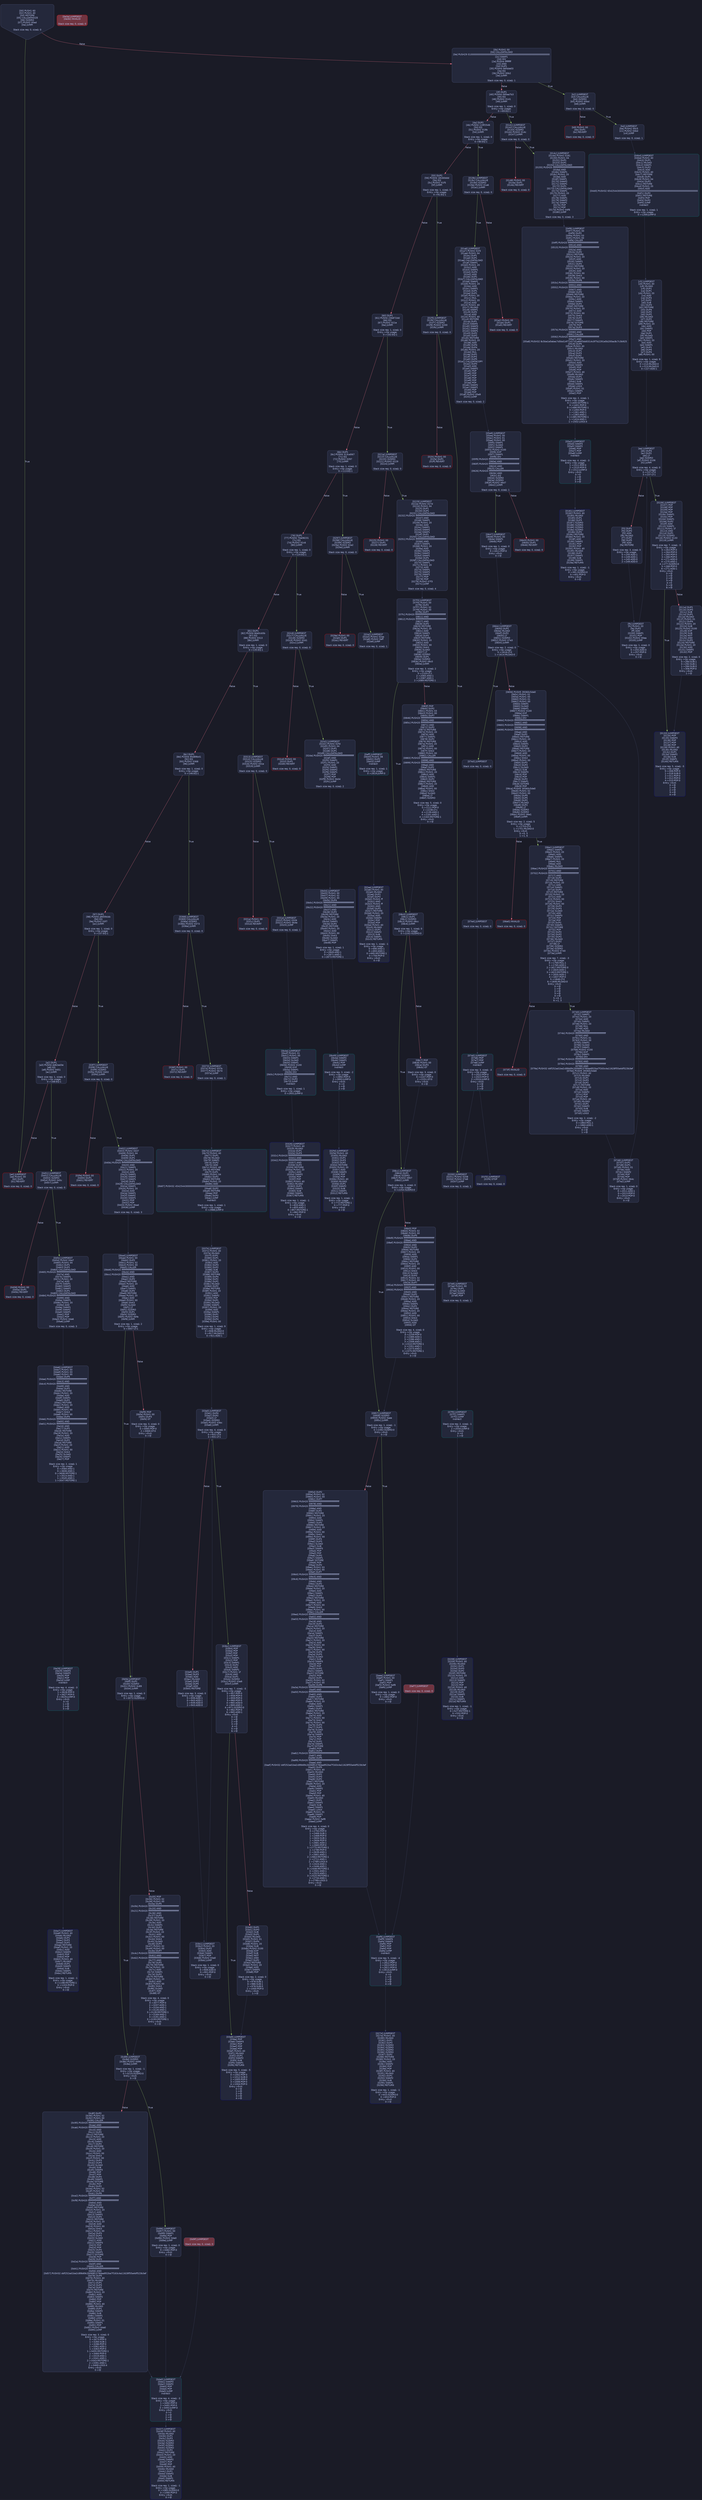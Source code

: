 digraph G {
    node [shape=box, style="filled, rounded", color="#565f89", fontcolor="#c0caf5", fontname="Helvetica", fillcolor="#24283b"];
    edge [color="#414868", fontcolor="#c0caf5", fontname="Helvetica"];
    bgcolor="#1a1b26";
    0 [ label = "[00] PUSH1 60
[02] PUSH1 40
[04] MSTORE
[05] CALLDATASIZE
[06] ISZERO
[07] PUSH2 00ad
[0a] JUMPI

Stack size req: 0, sizeΔ: 0
" shape = invhouse]
    1 [ label = "[0b] PUSH1 00
[0d] CALLDATALOAD
[0e] PUSH29 0100000000000000000000000000000000000000000000000000000000
[2c] SWAP1
[2d] DIV
[2e] PUSH4 ffffffff
[33] AND
[34] DUP1
[35] PUSH4 06fdde03
[3a] EQ
[3b] PUSH2 00b2
[3e] JUMPI

Stack size req: 0, sizeΔ: 1
"]
    2 [ label = "[3f] DUP1
[40] PUSH4 095ea7b3
[45] EQ
[46] PUSH2 0141
[49] JUMPI

Stack size req: 1, sizeΔ: 0
Entry->Op usage:
	0->69:EQ:1
"]
    3 [ label = "[4a] DUP1
[4b] PUSH4 119f2546
[50] EQ
[51] PUSH2 019b
[54] JUMPI

Stack size req: 1, sizeΔ: 0
Entry->Op usage:
	0->80:EQ:1
"]
    4 [ label = "[55] DUP1
[56] PUSH4 18160ddd
[5b] EQ
[5c] PUSH2 01f5
[5f] JUMPI

Stack size req: 1, sizeΔ: 0
Entry->Op usage:
	0->91:EQ:1
"]
    5 [ label = "[60] DUP1
[61] PUSH4 23b872dd
[66] EQ
[67] PUSH2 021e
[6a] JUMPI

Stack size req: 1, sizeΔ: 0
Entry->Op usage:
	0->102:EQ:1
"]
    6 [ label = "[6b] DUP1
[6c] PUSH4 313ce567
[71] EQ
[72] PUSH2 0297
[75] JUMPI

Stack size req: 1, sizeΔ: 0
Entry->Op usage:
	0->113:EQ:1
"]
    7 [ label = "[76] DUP1
[77] PUSH4 70a08231
[7c] EQ
[7d] PUSH2 02c6
[80] JUMPI

Stack size req: 1, sizeΔ: 0
Entry->Op usage:
	0->124:EQ:1
"]
    8 [ label = "[81] DUP1
[82] PUSH4 8da5cb5b
[87] EQ
[88] PUSH2 0313
[8b] JUMPI

Stack size req: 1, sizeΔ: 0
Entry->Op usage:
	0->135:EQ:1
"]
    9 [ label = "[8c] DUP1
[8d] PUSH4 95d89b41
[92] EQ
[93] PUSH2 0368
[96] JUMPI

Stack size req: 1, sizeΔ: 0
Entry->Op usage:
	0->146:EQ:1
"]
    10 [ label = "[97] DUP1
[98] PUSH4 a9059cbb
[9d] EQ
[9e] PUSH2 03f7
[a1] JUMPI

Stack size req: 1, sizeΔ: 0
Entry->Op usage:
	0->157:EQ:1
"]
    11 [ label = "[a2] DUP1
[a3] PUSH4 dd62ed3e
[a8] EQ
[a9] PUSH2 0451
[ac] JUMPI

Stack size req: 1, sizeΔ: 0
Entry->Op usage:
	0->168:EQ:1
"]
    12 [ label = "[ad] JUMPDEST
[ae] PUSH1 00
[b0] DUP1
[b1] REVERT

Stack size req: 0, sizeΔ: 0
" color = "red"]
    13 [ label = "[b2] JUMPDEST
[b3] CALLVALUE
[b4] ISZERO
[b5] PUSH2 00bd
[b8] JUMPI

Stack size req: 0, sizeΔ: 0
"]
    14 [ label = "[b9] PUSH1 00
[bb] DUP1
[bc] REVERT

Stack size req: 0, sizeΔ: 0
" color = "red"]
    15 [ label = "[bd] JUMPDEST
[be] PUSH2 00c5
[c1] PUSH2 04bd
[c4] JUMP

Stack size req: 0, sizeΔ: 1
"]
    16 [ label = "[c5] JUMPDEST
[c6] PUSH1 40
[c8] MLOAD
[c9] DUP1
[ca] DUP1
[cb] PUSH1 20
[cd] ADD
[ce] DUP3
[cf] DUP2
[d0] SUB
[d1] DUP3
[d2] MSTORE
[d3] DUP4
[d4] DUP2
[d5] DUP2
[d6] MLOAD
[d7] DUP2
[d8] MSTORE
[d9] PUSH1 20
[db] ADD
[dc] SWAP2
[dd] POP
[de] DUP1
[df] MLOAD
[e0] SWAP1
[e1] PUSH1 20
[e3] ADD
[e4] SWAP1
[e5] DUP1
[e6] DUP4
[e7] DUP4
[e8] PUSH1 00

Stack size req: 1, sizeΔ: 9
Entry->Op usage:
	0->214:MLOAD:0
	0->223:MLOAD:0
	0->227:ADD:1
"]
    17 [ label = "[ea] JUMPDEST
[eb] DUP4
[ec] DUP2
[ed] LT
[ee] ISZERO
[ef] PUSH2 0106
[f2] JUMPI

Stack size req: 4, sizeΔ: 0
Entry->Op usage:
	0->237:LT:0
	3->237:LT:1
"]
    18 [ label = "[f3] DUP1
[f4] DUP3
[f5] ADD
[f6] MLOAD
[f7] DUP2
[f8] DUP5
[f9] ADD
[fa] MSTORE

Stack size req: 3, sizeΔ: 0
Entry->Op usage:
	0->245:ADD:1
	0->249:ADD:1
	1->245:ADD:0
	2->249:ADD:0
"]
    19 [ label = "[fb] JUMPDEST
[fc] PUSH1 20
[fe] DUP2
[ff] ADD
[0100] SWAP1
[0101] POP
[0102] PUSH2 00ea
[0105] JUMP

Stack size req: 1, sizeΔ: 0
Entry->Op usage:
	0->255:ADD:0
	0->257:POP:0
Entry->Exit:
	0->😵
"]
    20 [ label = "[0106] JUMPDEST
[0107] POP
[0108] POP
[0109] POP
[010a] POP
[010b] SWAP1
[010c] POP
[010d] SWAP1
[010e] DUP2
[010f] ADD
[0110] SWAP1
[0111] PUSH1 1f
[0113] AND
[0114] DUP1
[0115] ISZERO
[0116] PUSH2 0133
[0119] JUMPI

Stack size req: 7, sizeΔ: -5
Entry->Op usage:
	0->263:POP:0
	1->264:POP:0
	2->265:POP:0
	3->266:POP:0
	4->271:ADD:0
	4->275:AND:1
	4->277:ISZERO:0
	5->268:POP:0
	6->271:ADD:1
Entry->Exit:
	0->😵
	1->😵
	2->😵
	3->😵
	4->0
	5->😵
	6->😵
"]
    21 [ label = "[011a] DUP1
[011b] DUP3
[011c] SUB
[011d] DUP1
[011e] MLOAD
[011f] PUSH1 01
[0121] DUP4
[0122] PUSH1 20
[0124] SUB
[0125] PUSH2 0100
[0128] EXP
[0129] SUB
[012a] NOT
[012b] AND
[012c] DUP2
[012d] MSTORE
[012e] PUSH1 20
[0130] ADD
[0131] SWAP2
[0132] POP

Stack size req: 2, sizeΔ: 0
Entry->Op usage:
	0->284:SUB:1
	0->292:SUB:1
	1->284:SUB:0
	1->306:POP:0
Entry->Exit:
	1->😵
"]
    22 [ label = "[0133] JUMPDEST
[0134] POP
[0135] SWAP3
[0136] POP
[0137] POP
[0138] POP
[0139] PUSH1 40
[013b] MLOAD
[013c] DUP1
[013d] SWAP2
[013e] SUB
[013f] SWAP1
[0140] RETURN

Stack size req: 5, sizeΔ: -5
Entry->Op usage:
	0->308:POP:0
	1->318:SUB:0
	2->311:POP:0
	3->312:POP:0
	4->310:POP:0
Entry->Exit:
	0->😵
	1->😵
	2->😵
	3->😵
	4->😵
" color = "darkblue"]
    23 [ label = "[0141] JUMPDEST
[0142] CALLVALUE
[0143] ISZERO
[0144] PUSH2 014c
[0147] JUMPI

Stack size req: 0, sizeΔ: 0
"]
    24 [ label = "[0148] PUSH1 00
[014a] DUP1
[014b] REVERT

Stack size req: 0, sizeΔ: 0
" color = "red"]
    25 [ label = "[014c] JUMPDEST
[014d] PUSH2 0181
[0150] PUSH1 04
[0152] DUP1
[0153] DUP1
[0154] CALLDATALOAD
[0155] PUSH20 ffffffffffffffffffffffffffffffffffffffff
[016a] AND
[016b] SWAP1
[016c] PUSH1 20
[016e] ADD
[016f] SWAP1
[0170] SWAP2
[0171] SWAP1
[0172] DUP1
[0173] CALLDATALOAD
[0174] SWAP1
[0175] PUSH1 20
[0177] ADD
[0178] SWAP1
[0179] SWAP2
[017a] SWAP1
[017b] POP
[017c] POP
[017d] PUSH2 04f6
[0180] JUMP

Stack size req: 0, sizeΔ: 3
"]
    26 [ label = "[0181] JUMPDEST
[0182] PUSH1 40
[0184] MLOAD
[0185] DUP1
[0186] DUP3
[0187] ISZERO
[0188] ISZERO
[0189] ISZERO
[018a] ISZERO
[018b] DUP2
[018c] MSTORE
[018d] PUSH1 20
[018f] ADD
[0190] SWAP2
[0191] POP
[0192] POP
[0193] PUSH1 40
[0195] MLOAD
[0196] DUP1
[0197] SWAP2
[0198] SUB
[0199] SWAP1
[019a] RETURN

Stack size req: 1, sizeΔ: -1
Entry->Op usage:
	0->391:ISZERO:0
	0->401:POP:0
Entry->Exit:
	0->😵
" color = "darkblue"]
    27 [ label = "[019b] JUMPDEST
[019c] CALLVALUE
[019d] ISZERO
[019e] PUSH2 01a6
[01a1] JUMPI

Stack size req: 0, sizeΔ: 0
"]
    28 [ label = "[01a2] PUSH1 00
[01a4] DUP1
[01a5] REVERT

Stack size req: 0, sizeΔ: 0
" color = "red"]
    29 [ label = "[01a6] JUMPDEST
[01a7] PUSH2 01f3
[01aa] PUSH1 04
[01ac] DUP1
[01ad] DUP1
[01ae] CALLDATALOAD
[01af] SWAP1
[01b0] PUSH1 20
[01b2] ADD
[01b3] SWAP1
[01b4] DUP3
[01b5] ADD
[01b6] DUP1
[01b7] CALLDATALOAD
[01b8] SWAP1
[01b9] PUSH1 20
[01bb] ADD
[01bc] SWAP1
[01bd] DUP1
[01be] DUP1
[01bf] PUSH1 20
[01c1] MUL
[01c2] PUSH1 20
[01c4] ADD
[01c5] PUSH1 40
[01c7] MLOAD
[01c8] SWAP1
[01c9] DUP2
[01ca] ADD
[01cb] PUSH1 40
[01cd] MSTORE
[01ce] DUP1
[01cf] SWAP4
[01d0] SWAP3
[01d1] SWAP2
[01d2] SWAP1
[01d3] DUP2
[01d4] DUP2
[01d5] MSTORE
[01d6] PUSH1 20
[01d8] ADD
[01d9] DUP4
[01da] DUP4
[01db] PUSH1 20
[01dd] MUL
[01de] DUP1
[01df] DUP3
[01e0] DUP5
[01e1] CALLDATACOPY
[01e2] DUP3
[01e3] ADD
[01e4] SWAP2
[01e5] POP
[01e6] POP
[01e7] POP
[01e8] POP
[01e9] POP
[01ea] POP
[01eb] SWAP2
[01ec] SWAP1
[01ed] POP
[01ee] POP
[01ef] PUSH2 05e9
[01f2] JUMP

Stack size req: 0, sizeΔ: 2
"]
    30 [ label = "[01f3] JUMPDEST
[01f4] STOP

Stack size req: 0, sizeΔ: 0
" color = "darkblue"]
    31 [ label = "[01f5] JUMPDEST
[01f6] CALLVALUE
[01f7] ISZERO
[01f8] PUSH2 0200
[01fb] JUMPI

Stack size req: 0, sizeΔ: 0
"]
    32 [ label = "[01fc] PUSH1 00
[01fe] DUP1
[01ff] REVERT

Stack size req: 0, sizeΔ: 0
" color = "red"]
    33 [ label = "[0200] JUMPDEST
[0201] PUSH2 0208
[0204] PUSH2 07e9
[0207] JUMP

Stack size req: 0, sizeΔ: 1
"]
    34 [ label = "[0208] JUMPDEST
[0209] PUSH1 40
[020b] MLOAD
[020c] DUP1
[020d] DUP3
[020e] DUP2
[020f] MSTORE
[0210] PUSH1 20
[0212] ADD
[0213] SWAP2
[0214] POP
[0215] POP
[0216] PUSH1 40
[0218] MLOAD
[0219] DUP1
[021a] SWAP2
[021b] SUB
[021c] SWAP1
[021d] RETURN

Stack size req: 1, sizeΔ: -1
Entry->Op usage:
	0->527:MSTORE:1
	0->532:POP:0
Entry->Exit:
	0->😵
" color = "darkblue"]
    35 [ label = "[021e] JUMPDEST
[021f] CALLVALUE
[0220] ISZERO
[0221] PUSH2 0229
[0224] JUMPI

Stack size req: 0, sizeΔ: 0
"]
    36 [ label = "[0225] PUSH1 00
[0227] DUP1
[0228] REVERT

Stack size req: 0, sizeΔ: 0
" color = "red"]
    37 [ label = "[0229] JUMPDEST
[022a] PUSH2 027d
[022d] PUSH1 04
[022f] DUP1
[0230] DUP1
[0231] CALLDATALOAD
[0232] PUSH20 ffffffffffffffffffffffffffffffffffffffff
[0247] AND
[0248] SWAP1
[0249] PUSH1 20
[024b] ADD
[024c] SWAP1
[024d] SWAP2
[024e] SWAP1
[024f] DUP1
[0250] CALLDATALOAD
[0251] PUSH20 ffffffffffffffffffffffffffffffffffffffff
[0266] AND
[0267] SWAP1
[0268] PUSH1 20
[026a] ADD
[026b] SWAP1
[026c] SWAP2
[026d] SWAP1
[026e] DUP1
[026f] CALLDATALOAD
[0270] SWAP1
[0271] PUSH1 20
[0273] ADD
[0274] SWAP1
[0275] SWAP2
[0276] SWAP1
[0277] POP
[0278] POP
[0279] PUSH2 07f3
[027c] JUMP

Stack size req: 0, sizeΔ: 4
"]
    38 [ label = "[027d] JUMPDEST
[027e] PUSH1 40
[0280] MLOAD
[0281] DUP1
[0282] DUP3
[0283] ISZERO
[0284] ISZERO
[0285] ISZERO
[0286] ISZERO
[0287] DUP2
[0288] MSTORE
[0289] PUSH1 20
[028b] ADD
[028c] SWAP2
[028d] POP
[028e] POP
[028f] PUSH1 40
[0291] MLOAD
[0292] DUP1
[0293] SWAP2
[0294] SUB
[0295] SWAP1
[0296] RETURN

Stack size req: 1, sizeΔ: -1
Entry->Op usage:
	0->643:ISZERO:0
	0->653:POP:0
Entry->Exit:
	0->😵
" color = "darkblue"]
    39 [ label = "[0297] JUMPDEST
[0298] CALLVALUE
[0299] ISZERO
[029a] PUSH2 02a2
[029d] JUMPI

Stack size req: 0, sizeΔ: 0
"]
    40 [ label = "[029e] PUSH1 00
[02a0] DUP1
[02a1] REVERT

Stack size req: 0, sizeΔ: 0
" color = "red"]
    41 [ label = "[02a2] JUMPDEST
[02a3] PUSH2 02aa
[02a6] PUSH2 0aff
[02a9] JUMP

Stack size req: 0, sizeΔ: 1
"]
    42 [ label = "[02aa] JUMPDEST
[02ab] PUSH1 40
[02ad] MLOAD
[02ae] DUP1
[02af] DUP3
[02b0] PUSH1 ff
[02b2] AND
[02b3] PUSH1 ff
[02b5] AND
[02b6] DUP2
[02b7] MSTORE
[02b8] PUSH1 20
[02ba] ADD
[02bb] SWAP2
[02bc] POP
[02bd] POP
[02be] PUSH1 40
[02c0] MLOAD
[02c1] DUP1
[02c2] SWAP2
[02c3] SUB
[02c4] SWAP1
[02c5] RETURN

Stack size req: 1, sizeΔ: -1
Entry->Op usage:
	0->690:AND:1
	0->693:AND:1
	0->695:MSTORE:1
	0->700:POP:0
Entry->Exit:
	0->😵
" color = "darkblue"]
    43 [ label = "[02c6] JUMPDEST
[02c7] CALLVALUE
[02c8] ISZERO
[02c9] PUSH2 02d1
[02cc] JUMPI

Stack size req: 0, sizeΔ: 0
"]
    44 [ label = "[02cd] PUSH1 00
[02cf] DUP1
[02d0] REVERT

Stack size req: 0, sizeΔ: 0
" color = "red"]
    45 [ label = "[02d1] JUMPDEST
[02d2] PUSH2 02fd
[02d5] PUSH1 04
[02d7] DUP1
[02d8] DUP1
[02d9] CALLDATALOAD
[02da] PUSH20 ffffffffffffffffffffffffffffffffffffffff
[02ef] AND
[02f0] SWAP1
[02f1] PUSH1 20
[02f3] ADD
[02f4] SWAP1
[02f5] SWAP2
[02f6] SWAP1
[02f7] POP
[02f8] POP
[02f9] PUSH2 0b04
[02fc] JUMP

Stack size req: 0, sizeΔ: 2
"]
    46 [ label = "[02fd] JUMPDEST
[02fe] PUSH1 40
[0300] MLOAD
[0301] DUP1
[0302] DUP3
[0303] DUP2
[0304] MSTORE
[0305] PUSH1 20
[0307] ADD
[0308] SWAP2
[0309] POP
[030a] POP
[030b] PUSH1 40
[030d] MLOAD
[030e] DUP1
[030f] SWAP2
[0310] SUB
[0311] SWAP1
[0312] RETURN

Stack size req: 1, sizeΔ: -1
Entry->Op usage:
	0->772:MSTORE:1
	0->777:POP:0
Entry->Exit:
	0->😵
" color = "darkblue"]
    47 [ label = "[0313] JUMPDEST
[0314] CALLVALUE
[0315] ISZERO
[0316] PUSH2 031e
[0319] JUMPI

Stack size req: 0, sizeΔ: 0
"]
    48 [ label = "[031a] PUSH1 00
[031c] DUP1
[031d] REVERT

Stack size req: 0, sizeΔ: 0
" color = "red"]
    49 [ label = "[031e] JUMPDEST
[031f] PUSH2 0326
[0322] PUSH2 0b4e
[0325] JUMP

Stack size req: 0, sizeΔ: 1
"]
    50 [ label = "[0326] JUMPDEST
[0327] PUSH1 40
[0329] MLOAD
[032a] DUP1
[032b] DUP3
[032c] PUSH20 ffffffffffffffffffffffffffffffffffffffff
[0341] AND
[0342] PUSH20 ffffffffffffffffffffffffffffffffffffffff
[0357] AND
[0358] DUP2
[0359] MSTORE
[035a] PUSH1 20
[035c] ADD
[035d] SWAP2
[035e] POP
[035f] POP
[0360] PUSH1 40
[0362] MLOAD
[0363] DUP1
[0364] SWAP2
[0365] SUB
[0366] SWAP1
[0367] RETURN

Stack size req: 1, sizeΔ: -1
Entry->Op usage:
	0->833:AND:1
	0->855:AND:1
	0->857:MSTORE:1
	0->862:POP:0
Entry->Exit:
	0->😵
" color = "darkblue"]
    51 [ label = "[0368] JUMPDEST
[0369] CALLVALUE
[036a] ISZERO
[036b] PUSH2 0373
[036e] JUMPI

Stack size req: 0, sizeΔ: 0
"]
    52 [ label = "[036f] PUSH1 00
[0371] DUP1
[0372] REVERT

Stack size req: 0, sizeΔ: 0
" color = "red"]
    53 [ label = "[0373] JUMPDEST
[0374] PUSH2 037b
[0377] PUSH2 0b74
[037a] JUMP

Stack size req: 0, sizeΔ: 1
"]
    54 [ label = "[037b] JUMPDEST
[037c] PUSH1 40
[037e] MLOAD
[037f] DUP1
[0380] DUP1
[0381] PUSH1 20
[0383] ADD
[0384] DUP3
[0385] DUP2
[0386] SUB
[0387] DUP3
[0388] MSTORE
[0389] DUP4
[038a] DUP2
[038b] DUP2
[038c] MLOAD
[038d] DUP2
[038e] MSTORE
[038f] PUSH1 20
[0391] ADD
[0392] SWAP2
[0393] POP
[0394] DUP1
[0395] MLOAD
[0396] SWAP1
[0397] PUSH1 20
[0399] ADD
[039a] SWAP1
[039b] DUP1
[039c] DUP4
[039d] DUP4
[039e] PUSH1 00

Stack size req: 1, sizeΔ: 9
Entry->Op usage:
	0->908:MLOAD:0
	0->917:MLOAD:0
	0->921:ADD:1
"]
    55 [ label = "[03a0] JUMPDEST
[03a1] DUP4
[03a2] DUP2
[03a3] LT
[03a4] ISZERO
[03a5] PUSH2 03bc
[03a8] JUMPI

Stack size req: 4, sizeΔ: 0
Entry->Op usage:
	0->931:LT:0
	3->931:LT:1
"]
    56 [ label = "[03a9] DUP1
[03aa] DUP3
[03ab] ADD
[03ac] MLOAD
[03ad] DUP2
[03ae] DUP5
[03af] ADD
[03b0] MSTORE

Stack size req: 3, sizeΔ: 0
Entry->Op usage:
	0->939:ADD:1
	0->943:ADD:1
	1->939:ADD:0
	2->943:ADD:0
"]
    57 [ label = "[03b1] JUMPDEST
[03b2] PUSH1 20
[03b4] DUP2
[03b5] ADD
[03b6] SWAP1
[03b7] POP
[03b8] PUSH2 03a0
[03bb] JUMP

Stack size req: 1, sizeΔ: 0
Entry->Op usage:
	0->949:ADD:0
	0->951:POP:0
Entry->Exit:
	0->😵
"]
    58 [ label = "[03bc] JUMPDEST
[03bd] POP
[03be] POP
[03bf] POP
[03c0] POP
[03c1] SWAP1
[03c2] POP
[03c3] SWAP1
[03c4] DUP2
[03c5] ADD
[03c6] SWAP1
[03c7] PUSH1 1f
[03c9] AND
[03ca] DUP1
[03cb] ISZERO
[03cc] PUSH2 03e9
[03cf] JUMPI

Stack size req: 7, sizeΔ: -5
Entry->Op usage:
	0->957:POP:0
	1->958:POP:0
	2->959:POP:0
	3->960:POP:0
	4->965:ADD:0
	4->969:AND:1
	4->971:ISZERO:0
	5->962:POP:0
	6->965:ADD:1
Entry->Exit:
	0->😵
	1->😵
	2->😵
	3->😵
	4->0
	5->😵
	6->😵
"]
    59 [ label = "[03d0] DUP1
[03d1] DUP3
[03d2] SUB
[03d3] DUP1
[03d4] MLOAD
[03d5] PUSH1 01
[03d7] DUP4
[03d8] PUSH1 20
[03da] SUB
[03db] PUSH2 0100
[03de] EXP
[03df] SUB
[03e0] NOT
[03e1] AND
[03e2] DUP2
[03e3] MSTORE
[03e4] PUSH1 20
[03e6] ADD
[03e7] SWAP2
[03e8] POP

Stack size req: 2, sizeΔ: 0
Entry->Op usage:
	0->978:SUB:1
	0->986:SUB:1
	1->978:SUB:0
	1->1000:POP:0
Entry->Exit:
	1->😵
"]
    60 [ label = "[03e9] JUMPDEST
[03ea] POP
[03eb] SWAP3
[03ec] POP
[03ed] POP
[03ee] POP
[03ef] PUSH1 40
[03f1] MLOAD
[03f2] DUP1
[03f3] SWAP2
[03f4] SUB
[03f5] SWAP1
[03f6] RETURN

Stack size req: 5, sizeΔ: -5
Entry->Op usage:
	0->1002:POP:0
	1->1012:SUB:0
	2->1005:POP:0
	3->1006:POP:0
	4->1004:POP:0
Entry->Exit:
	0->😵
	1->😵
	2->😵
	3->😵
	4->😵
" color = "darkblue"]
    61 [ label = "[03f7] JUMPDEST
[03f8] CALLVALUE
[03f9] ISZERO
[03fa] PUSH2 0402
[03fd] JUMPI

Stack size req: 0, sizeΔ: 0
"]
    62 [ label = "[03fe] PUSH1 00
[0400] DUP1
[0401] REVERT

Stack size req: 0, sizeΔ: 0
" color = "red"]
    63 [ label = "[0402] JUMPDEST
[0403] PUSH2 0437
[0406] PUSH1 04
[0408] DUP1
[0409] DUP1
[040a] CALLDATALOAD
[040b] PUSH20 ffffffffffffffffffffffffffffffffffffffff
[0420] AND
[0421] SWAP1
[0422] PUSH1 20
[0424] ADD
[0425] SWAP1
[0426] SWAP2
[0427] SWAP1
[0428] DUP1
[0429] CALLDATALOAD
[042a] SWAP1
[042b] PUSH1 20
[042d] ADD
[042e] SWAP1
[042f] SWAP2
[0430] SWAP1
[0431] POP
[0432] POP
[0433] PUSH2 0bad
[0436] JUMP

Stack size req: 0, sizeΔ: 3
"]
    64 [ label = "[0437] JUMPDEST
[0438] PUSH1 40
[043a] MLOAD
[043b] DUP1
[043c] DUP3
[043d] ISZERO
[043e] ISZERO
[043f] ISZERO
[0440] ISZERO
[0441] DUP2
[0442] MSTORE
[0443] PUSH1 20
[0445] ADD
[0446] SWAP2
[0447] POP
[0448] POP
[0449] PUSH1 40
[044b] MLOAD
[044c] DUP1
[044d] SWAP2
[044e] SUB
[044f] SWAP1
[0450] RETURN

Stack size req: 1, sizeΔ: -1
Entry->Op usage:
	0->1085:ISZERO:0
	0->1095:POP:0
Entry->Exit:
	0->😵
" color = "darkblue"]
    65 [ label = "[0451] JUMPDEST
[0452] CALLVALUE
[0453] ISZERO
[0454] PUSH2 045c
[0457] JUMPI

Stack size req: 0, sizeΔ: 0
"]
    66 [ label = "[0458] PUSH1 00
[045a] DUP1
[045b] REVERT

Stack size req: 0, sizeΔ: 0
" color = "red"]
    67 [ label = "[045c] JUMPDEST
[045d] PUSH2 04a7
[0460] PUSH1 04
[0462] DUP1
[0463] DUP1
[0464] CALLDATALOAD
[0465] PUSH20 ffffffffffffffffffffffffffffffffffffffff
[047a] AND
[047b] SWAP1
[047c] PUSH1 20
[047e] ADD
[047f] SWAP1
[0480] SWAP2
[0481] SWAP1
[0482] DUP1
[0483] CALLDATALOAD
[0484] PUSH20 ffffffffffffffffffffffffffffffffffffffff
[0499] AND
[049a] SWAP1
[049b] PUSH1 20
[049d] ADD
[049e] SWAP1
[049f] SWAP2
[04a0] SWAP1
[04a1] POP
[04a2] POP
[04a3] PUSH2 0da6
[04a6] JUMP

Stack size req: 0, sizeΔ: 3
"]
    68 [ label = "[04a7] JUMPDEST
[04a8] PUSH1 40
[04aa] MLOAD
[04ab] DUP1
[04ac] DUP3
[04ad] DUP2
[04ae] MSTORE
[04af] PUSH1 20
[04b1] ADD
[04b2] SWAP2
[04b3] POP
[04b4] POP
[04b5] PUSH1 40
[04b7] MLOAD
[04b8] DUP1
[04b9] SWAP2
[04ba] SUB
[04bb] SWAP1
[04bc] RETURN

Stack size req: 1, sizeΔ: -1
Entry->Op usage:
	0->1198:MSTORE:1
	0->1203:POP:0
Entry->Exit:
	0->😵
" color = "darkblue"]
    69 [ label = "[04bd] JUMPDEST
[04be] PUSH1 40
[04c0] DUP1
[04c1] MLOAD
[04c2] SWAP1
[04c3] DUP2
[04c4] ADD
[04c5] PUSH1 40
[04c7] MSTORE
[04c8] DUP1
[04c9] PUSH1 04
[04cb] DUP2
[04cc] MSTORE
[04cd] PUSH1 20
[04cf] ADD
[04d0] PUSH32 6542544300000000000000000000000000000000000000000000000000000000
[04f1] DUP2
[04f2] MSTORE
[04f3] POP
[04f4] DUP2
[04f5] JUMP
Indirect!

Stack size req: 1, sizeΔ: 1
Entry->Op usage:
	0->1269:JUMP:0
" color = "teal"]
    70 [ label = "[04f6] JUMPDEST
[04f7] PUSH1 00
[04f9] DUP2
[04fa] PUSH1 03
[04fc] PUSH1 00
[04fe] CALLER
[04ff] PUSH20 ffffffffffffffffffffffffffffffffffffffff
[0514] AND
[0515] PUSH20 ffffffffffffffffffffffffffffffffffffffff
[052a] AND
[052b] DUP2
[052c] MSTORE
[052d] PUSH1 20
[052f] ADD
[0530] SWAP1
[0531] DUP2
[0532] MSTORE
[0533] PUSH1 20
[0535] ADD
[0536] PUSH1 00
[0538] SHA3
[0539] PUSH1 00
[053b] DUP6
[053c] PUSH20 ffffffffffffffffffffffffffffffffffffffff
[0551] AND
[0552] PUSH20 ffffffffffffffffffffffffffffffffffffffff
[0567] AND
[0568] DUP2
[0569] MSTORE
[056a] PUSH1 20
[056c] ADD
[056d] SWAP1
[056e] DUP2
[056f] MSTORE
[0570] PUSH1 20
[0572] ADD
[0573] PUSH1 00
[0575] SHA3
[0576] DUP2
[0577] SWAP1
[0578] SSTORE
[0579] POP
[057a] DUP3
[057b] PUSH20 ffffffffffffffffffffffffffffffffffffffff
[0590] AND
[0591] CALLER
[0592] PUSH20 ffffffffffffffffffffffffffffffffffffffff
[05a7] AND
[05a8] PUSH32 8c5be1e5ebec7d5bd14f71427d1e84f3dd0314c0f7b2291e5b200ac8c7c3b925
[05c9] DUP5
[05ca] PUSH1 40
[05cc] MLOAD
[05cd] DUP1
[05ce] DUP3
[05cf] DUP2
[05d0] MSTORE
[05d1] PUSH1 20
[05d3] ADD
[05d4] SWAP2
[05d5] POP
[05d6] POP
[05d7] PUSH1 40
[05d9] MLOAD
[05da] DUP1
[05db] SWAP2
[05dc] SUB
[05dd] SWAP1
[05de] LOG3
[05df] PUSH1 01
[05e1] SWAP1
[05e2] POP

Stack size req: 2, sizeΔ: 1
Entry->Op usage:
	0->1400:SSTORE:1
	0->1401:POP:0
	0->1488:MSTORE:1
	0->1493:POP:0
	1->1361:AND:1
	1->1383:AND:1
	1->1385:MSTORE:1
	1->1424:AND:1
	1->1502:LOG3:4
"]
    71 [ label = "[05e3] JUMPDEST
[05e4] SWAP3
[05e5] SWAP2
[05e6] POP
[05e7] POP
[05e8] JUMP
Indirect!

Stack size req: 4, sizeΔ: -3
Entry->Op usage:
	1->1511:POP:0
	2->1510:POP:0
	3->1512:JUMP:0
Entry->Exit:
	0->0
	1->😵
	2->😵
	3->😵
" color = "teal"]
    72 [ label = "[05e9] JUMPDEST
[05ea] PUSH1 00
[05ec] PUSH1 01
[05ee] PUSH1 00
[05f0] SWAP1
[05f1] SLOAD
[05f2] SWAP1
[05f3] PUSH2 0100
[05f6] EXP
[05f7] SWAP1
[05f8] DIV
[05f9] PUSH20 ffffffffffffffffffffffffffffffffffffffff
[060e] AND
[060f] PUSH20 ffffffffffffffffffffffffffffffffffffffff
[0624] AND
[0625] CALLER
[0626] PUSH20 ffffffffffffffffffffffffffffffffffffffff
[063b] AND
[063c] EQ
[063d] ISZERO
[063e] ISZERO
[063f] PUSH2 0647
[0642] JUMPI

Stack size req: 0, sizeΔ: 1
"]
    73 [ label = "[0643] PUSH1 00
[0645] DUP1
[0646] REVERT

Stack size req: 0, sizeΔ: 0
" color = "red"]
    74 [ label = "[0647] JUMPDEST
[0648] PUSH1 00
[064a] SWAP1
[064b] POP

Stack size req: 1, sizeΔ: 0
Entry->Op usage:
	0->1611:POP:0
Entry->Exit:
	0->😵
"]
    75 [ label = "[064c] JUMPDEST
[064d] DUP2
[064e] MLOAD
[064f] DUP2
[0650] LT
[0651] ISZERO
[0652] PUSH2 07e3
[0655] JUMPI

Stack size req: 2, sizeΔ: 0
Entry->Op usage:
	0->1616:LT:0
	1->1614:MLOAD:0
"]
    76 [ label = "[0656] PUSH5 39360c5de0
[065c] PUSH1 02
[065e] PUSH1 00
[0660] PUSH1 01
[0662] PUSH1 00
[0664] SWAP1
[0665] SLOAD
[0666] SWAP1
[0667] PUSH2 0100
[066a] EXP
[066b] SWAP1
[066c] DIV
[066d] PUSH20 ffffffffffffffffffffffffffffffffffffffff
[0682] AND
[0683] PUSH20 ffffffffffffffffffffffffffffffffffffffff
[0698] AND
[0699] PUSH20 ffffffffffffffffffffffffffffffffffffffff
[06ae] AND
[06af] DUP2
[06b0] MSTORE
[06b1] PUSH1 20
[06b3] ADD
[06b4] SWAP1
[06b5] DUP2
[06b6] MSTORE
[06b7] PUSH1 20
[06b9] ADD
[06ba] PUSH1 00
[06bc] SHA3
[06bd] PUSH1 00
[06bf] DUP3
[06c0] DUP3
[06c1] SLOAD
[06c2] SUB
[06c3] SWAP3
[06c4] POP
[06c5] POP
[06c6] DUP2
[06c7] SWAP1
[06c8] SSTORE
[06c9] POP
[06ca] PUSH5 39360c5de0
[06d0] PUSH1 02
[06d2] PUSH1 00
[06d4] DUP5
[06d5] DUP5
[06d6] DUP2
[06d7] MLOAD
[06d8] DUP2
[06d9] LT
[06da] ISZERO
[06db] ISZERO
[06dc] PUSH2 06e1
[06df] JUMPI

Stack size req: 2, sizeΔ: 5
Entry->Op usage:
	0->1753:LT:0
	1->1751:MLOAD:0
Entry->Exit:
	0->0, 5
	1->1, 6
"]
    77 [ label = "[06e0] INVALID

Stack size req: 0, sizeΔ: 0
" color = "red"]
    78 [ label = "[06e1] JUMPDEST
[06e2] SWAP1
[06e3] PUSH1 20
[06e5] ADD
[06e6] SWAP1
[06e7] PUSH1 20
[06e9] MUL
[06ea] ADD
[06eb] MLOAD
[06ec] PUSH20 ffffffffffffffffffffffffffffffffffffffff
[0701] AND
[0702] PUSH20 ffffffffffffffffffffffffffffffffffffffff
[0717] AND
[0718] DUP2
[0719] MSTORE
[071a] PUSH1 20
[071c] ADD
[071d] SWAP1
[071e] DUP2
[071f] MSTORE
[0720] PUSH1 20
[0722] ADD
[0723] PUSH1 00
[0725] SHA3
[0726] PUSH1 00
[0728] DUP3
[0729] DUP3
[072a] SLOAD
[072b] ADD
[072c] SWAP3
[072d] POP
[072e] POP
[072f] DUP2
[0730] SWAP1
[0731] SSTORE
[0732] POP
[0733] DUP2
[0734] DUP2
[0735] DUP2
[0736] MLOAD
[0737] DUP2
[0738] LT
[0739] ISZERO
[073a] ISZERO
[073b] PUSH2 0740
[073e] JUMPI

Stack size req: 7, sizeΔ: -3
Entry->Op usage:
	0->1769:MUL:1
	1->1765:ADD:1
	2->1817:MSTORE:0
	2->1820:ADD:1
	3->1823:MSTORE:1
	4->1835:ADD:1
	4->1837:POP:0
	5->1848:LT:0
	6->1846:MLOAD:0
Entry->Exit:
	0->😵
	1->😵
	2->😵
	3->😵
	4->😵
	5->0, 2
	6->1, 3
"]
    79 [ label = "[073f] INVALID

Stack size req: 0, sizeΔ: 0
" color = "red"]
    80 [ label = "[0740] JUMPDEST
[0741] SWAP1
[0742] PUSH1 20
[0744] ADD
[0745] SWAP1
[0746] PUSH1 20
[0748] MUL
[0749] ADD
[074a] MLOAD
[074b] PUSH20 ffffffffffffffffffffffffffffffffffffffff
[0760] AND
[0761] PUSH1 01
[0763] PUSH1 00
[0765] SWAP1
[0766] SLOAD
[0767] SWAP1
[0768] PUSH2 0100
[076b] EXP
[076c] SWAP1
[076d] DIV
[076e] PUSH20 ffffffffffffffffffffffffffffffffffffffff
[0783] AND
[0784] PUSH20 ffffffffffffffffffffffffffffffffffffffff
[0799] AND
[079a] PUSH32 ddf252ad1be2c89b69c2b068fc378daa952ba7f163c4a11628f55a4df523b3ef
[07bb] PUSH5 39360c5de0
[07c1] PUSH1 40
[07c3] MLOAD
[07c4] DUP1
[07c5] DUP3
[07c6] DUP2
[07c7] MSTORE
[07c8] PUSH1 20
[07ca] ADD
[07cb] SWAP2
[07cc] POP
[07cd] POP
[07ce] PUSH1 40
[07d0] MLOAD
[07d1] DUP1
[07d2] SWAP2
[07d3] SUB
[07d4] SWAP1
[07d5] LOG3

Stack size req: 2, sizeΔ: -2
Entry->Op usage:
	0->1864:MUL:1
	1->1860:ADD:1
Entry->Exit:
	0->😵
	1->😵
"]
    81 [ label = "[07d6] JUMPDEST
[07d7] DUP1
[07d8] DUP1
[07d9] PUSH1 01
[07db] ADD
[07dc] SWAP2
[07dd] POP
[07de] POP
[07df] PUSH2 064c
[07e2] JUMP

Stack size req: 1, sizeΔ: 0
Entry->Op usage:
	0->2011:ADD:1
	0->2013:POP:0
	0->2014:POP:0
Entry->Exit:
	0->😵
"]
    82 [ label = "[07e3] JUMPDEST

Stack size req: 0, sizeΔ: 0
"]
    83 [ label = "[07e4] JUMPDEST

Stack size req: 0, sizeΔ: 0
"]
    84 [ label = "[07e5] JUMPDEST
[07e6] POP
[07e7] POP
[07e8] JUMP
Indirect!

Stack size req: 3, sizeΔ: -3
Entry->Op usage:
	0->2022:POP:0
	1->2023:POP:0
	2->2024:JUMP:0
Entry->Exit:
	0->😵
	1->😵
	2->😵
" color = "teal"]
    85 [ label = "[07e9] JUMPDEST
[07ea] PUSH1 00
[07ec] DUP1
[07ed] SLOAD
[07ee] SWAP1
[07ef] POP

Stack size req: 0, sizeΔ: 1
"]
    86 [ label = "[07f0] JUMPDEST
[07f1] SWAP1
[07f2] JUMP
Indirect!

Stack size req: 2, sizeΔ: -1
Entry->Op usage:
	1->2034:JUMP:0
Entry->Exit:
	0->0
	1->😵
" color = "teal"]
    87 [ label = "[07f3] JUMPDEST
[07f4] PUSH1 00
[07f6] DUP2
[07f7] PUSH1 02
[07f9] PUSH1 00
[07fb] DUP7
[07fc] PUSH20 ffffffffffffffffffffffffffffffffffffffff
[0811] AND
[0812] PUSH20 ffffffffffffffffffffffffffffffffffffffff
[0827] AND
[0828] DUP2
[0829] MSTORE
[082a] PUSH1 20
[082c] ADD
[082d] SWAP1
[082e] DUP2
[082f] MSTORE
[0830] PUSH1 20
[0832] ADD
[0833] PUSH1 00
[0835] SHA3
[0836] SLOAD
[0837] LT
[0838] ISZERO
[0839] DUP1
[083a] ISZERO
[083b] PUSH2 08c0
[083e] JUMPI

Stack size req: 3, sizeΔ: 2
Entry->Op usage:
	0->2103:LT:1
	2->2065:AND:1
	2->2087:AND:1
	2->2089:MSTORE:1
"]
    88 [ label = "[083f] POP
[0840] DUP2
[0841] PUSH1 03
[0843] PUSH1 00
[0845] DUP7
[0846] PUSH20 ffffffffffffffffffffffffffffffffffffffff
[085b] AND
[085c] PUSH20 ffffffffffffffffffffffffffffffffffffffff
[0871] AND
[0872] DUP2
[0873] MSTORE
[0874] PUSH1 20
[0876] ADD
[0877] SWAP1
[0878] DUP2
[0879] MSTORE
[087a] PUSH1 20
[087c] ADD
[087d] PUSH1 00
[087f] SHA3
[0880] PUSH1 00
[0882] CALLER
[0883] PUSH20 ffffffffffffffffffffffffffffffffffffffff
[0898] AND
[0899] PUSH20 ffffffffffffffffffffffffffffffffffffffff
[08ae] AND
[08af] DUP2
[08b0] MSTORE
[08b1] PUSH1 20
[08b3] ADD
[08b4] SWAP1
[08b5] DUP2
[08b6] MSTORE
[08b7] PUSH1 20
[08b9] ADD
[08ba] PUSH1 00
[08bc] SHA3
[08bd] SLOAD
[08be] LT
[08bf] ISZERO

Stack size req: 5, sizeΔ: 0
Entry->Op usage:
	0->2111:POP:0
	2->2238:LT:1
	4->2139:AND:1
	4->2161:AND:1
	4->2163:MSTORE:1
Entry->Exit:
	0->😵
"]
    89 [ label = "[08c0] JUMPDEST
[08c1] DUP1
[08c2] ISZERO
[08c3] PUSH2 08cc
[08c6] JUMPI

Stack size req: 1, sizeΔ: 0
Entry->Op usage:
	0->2242:ISZERO:0
"]
    90 [ label = "[08c7] POP
[08c8] PUSH1 00
[08ca] DUP3
[08cb] GT

Stack size req: 3, sizeΔ: 0
Entry->Op usage:
	0->2247:POP:0
	2->2251:GT:0
Entry->Exit:
	0->😵
"]
    91 [ label = "[08cc] JUMPDEST
[08cd] DUP1
[08ce] ISZERO
[08cf] PUSH2 0957
[08d2] JUMPI

Stack size req: 1, sizeΔ: 0
Entry->Op usage:
	0->2254:ISZERO:0
"]
    92 [ label = "[08d3] POP
[08d4] PUSH1 02
[08d6] PUSH1 00
[08d8] DUP5
[08d9] PUSH20 ffffffffffffffffffffffffffffffffffffffff
[08ee] AND
[08ef] PUSH20 ffffffffffffffffffffffffffffffffffffffff
[0904] AND
[0905] DUP2
[0906] MSTORE
[0907] PUSH1 20
[0909] ADD
[090a] SWAP1
[090b] DUP2
[090c] MSTORE
[090d] PUSH1 20
[090f] ADD
[0910] PUSH1 00
[0912] SHA3
[0913] SLOAD
[0914] DUP3
[0915] PUSH1 02
[0917] PUSH1 00
[0919] DUP7
[091a] PUSH20 ffffffffffffffffffffffffffffffffffffffff
[092f] AND
[0930] PUSH20 ffffffffffffffffffffffffffffffffffffffff
[0945] AND
[0946] DUP2
[0947] MSTORE
[0948] PUSH1 20
[094a] ADD
[094b] SWAP1
[094c] DUP2
[094d] MSTORE
[094e] PUSH1 20
[0950] ADD
[0951] PUSH1 00
[0953] SHA3
[0954] SLOAD
[0955] ADD
[0956] GT

Stack size req: 4, sizeΔ: 0
Entry->Op usage:
	0->2259:POP:0
	2->2389:ADD:1
	3->2286:AND:1
	3->2308:AND:1
	3->2310:MSTORE:1
	3->2351:AND:1
	3->2373:AND:1
	3->2375:MSTORE:1
Entry->Exit:
	0->😵
"]
    93 [ label = "[0957] JUMPDEST
[0958] ISZERO
[0959] PUSH2 0aee
[095c] JUMPI

Stack size req: 1, sizeΔ: -1
Entry->Op usage:
	0->2392:ISZERO:0
Entry->Exit:
	0->😵
"]
    94 [ label = "[095d] DUP2
[095e] PUSH1 02
[0960] PUSH1 00
[0962] DUP7
[0963] PUSH20 ffffffffffffffffffffffffffffffffffffffff
[0978] AND
[0979] PUSH20 ffffffffffffffffffffffffffffffffffffffff
[098e] AND
[098f] DUP2
[0990] MSTORE
[0991] PUSH1 20
[0993] ADD
[0994] SWAP1
[0995] DUP2
[0996] MSTORE
[0997] PUSH1 20
[0999] ADD
[099a] PUSH1 00
[099c] SHA3
[099d] PUSH1 00
[099f] DUP3
[09a0] DUP3
[09a1] SLOAD
[09a2] SUB
[09a3] SWAP3
[09a4] POP
[09a5] POP
[09a6] DUP2
[09a7] SWAP1
[09a8] SSTORE
[09a9] POP
[09aa] DUP2
[09ab] PUSH1 03
[09ad] PUSH1 00
[09af] DUP7
[09b0] PUSH20 ffffffffffffffffffffffffffffffffffffffff
[09c5] AND
[09c6] PUSH20 ffffffffffffffffffffffffffffffffffffffff
[09db] AND
[09dc] DUP2
[09dd] MSTORE
[09de] PUSH1 20
[09e0] ADD
[09e1] SWAP1
[09e2] DUP2
[09e3] MSTORE
[09e4] PUSH1 20
[09e6] ADD
[09e7] PUSH1 00
[09e9] SHA3
[09ea] PUSH1 00
[09ec] CALLER
[09ed] PUSH20 ffffffffffffffffffffffffffffffffffffffff
[0a02] AND
[0a03] PUSH20 ffffffffffffffffffffffffffffffffffffffff
[0a18] AND
[0a19] DUP2
[0a1a] MSTORE
[0a1b] PUSH1 20
[0a1d] ADD
[0a1e] SWAP1
[0a1f] DUP2
[0a20] MSTORE
[0a21] PUSH1 20
[0a23] ADD
[0a24] PUSH1 00
[0a26] SHA3
[0a27] PUSH1 00
[0a29] DUP3
[0a2a] DUP3
[0a2b] SLOAD
[0a2c] SUB
[0a2d] SWAP3
[0a2e] POP
[0a2f] POP
[0a30] DUP2
[0a31] SWAP1
[0a32] SSTORE
[0a33] POP
[0a34] DUP2
[0a35] PUSH1 02
[0a37] PUSH1 00
[0a39] DUP6
[0a3a] PUSH20 ffffffffffffffffffffffffffffffffffffffff
[0a4f] AND
[0a50] PUSH20 ffffffffffffffffffffffffffffffffffffffff
[0a65] AND
[0a66] DUP2
[0a67] MSTORE
[0a68] PUSH1 20
[0a6a] ADD
[0a6b] SWAP1
[0a6c] DUP2
[0a6d] MSTORE
[0a6e] PUSH1 20
[0a70] ADD
[0a71] PUSH1 00
[0a73] SHA3
[0a74] PUSH1 00
[0a76] DUP3
[0a77] DUP3
[0a78] SLOAD
[0a79] ADD
[0a7a] SWAP3
[0a7b] POP
[0a7c] POP
[0a7d] DUP2
[0a7e] SWAP1
[0a7f] SSTORE
[0a80] POP
[0a81] DUP3
[0a82] PUSH20 ffffffffffffffffffffffffffffffffffffffff
[0a97] AND
[0a98] DUP5
[0a99] PUSH20 ffffffffffffffffffffffffffffffffffffffff
[0aae] AND
[0aaf] PUSH32 ddf252ad1be2c89b69c2b068fc378daa952ba7f163c4a11628f55a4df523b3ef
[0ad0] DUP5
[0ad1] PUSH1 40
[0ad3] MLOAD
[0ad4] DUP1
[0ad5] DUP3
[0ad6] DUP2
[0ad7] MSTORE
[0ad8] PUSH1 20
[0ada] ADD
[0adb] SWAP2
[0adc] POP
[0add] POP
[0ade] PUSH1 40
[0ae0] MLOAD
[0ae1] DUP1
[0ae2] SWAP2
[0ae3] SUB
[0ae4] SWAP1
[0ae5] LOG3
[0ae6] PUSH1 01
[0ae8] SWAP1
[0ae9] POP
[0aea] PUSH2 0af8
[0aed] JUMP

Stack size req: 4, sizeΔ: 0
Entry->Op usage:
	0->2793:POP:0
	1->2466:SUB:1
	1->2468:POP:0
	1->2604:SUB:1
	1->2606:POP:0
	1->2681:ADD:1
	1->2683:POP:0
	1->2775:MSTORE:1
	1->2780:POP:0
	2->2639:AND:1
	2->2661:AND:1
	2->2663:MSTORE:1
	2->2711:AND:1
	2->2789:LOG3:4
	3->2424:AND:1
	3->2446:AND:1
	3->2448:MSTORE:1
	3->2501:AND:1
	3->2523:AND:1
	3->2525:MSTORE:1
	3->2734:AND:1
	3->2789:LOG3:3
Entry->Exit:
	0->😵
"]
    95 [ label = "[0aee] JUMPDEST
[0aef] PUSH1 00
[0af1] SWAP1
[0af2] POP
[0af3] PUSH2 0af8
[0af6] JUMP

Stack size req: 1, sizeΔ: 0
Entry->Op usage:
	0->2802:POP:0
Entry->Exit:
	0->😵
"]
    96 [ label = "[0af7] JUMPDEST

Stack size req: 0, sizeΔ: 0
" fillcolor = "#703440"]
    97 [ label = "[0af8] JUMPDEST
[0af9] SWAP4
[0afa] SWAP3
[0afb] POP
[0afc] POP
[0afd] POP
[0afe] JUMP
Indirect!

Stack size req: 5, sizeΔ: -4
Entry->Op usage:
	1->2812:POP:0
	2->2813:POP:0
	3->2811:POP:0
	4->2814:JUMP:0
Entry->Exit:
	0->0
	1->😵
	2->😵
	3->😵
	4->😵
" color = "teal"]
    98 [ label = "[0aff] JUMPDEST
[0b00] PUSH1 08
[0b02] DUP2
[0b03] JUMP
Indirect!

Stack size req: 1, sizeΔ: 1
Entry->Op usage:
	0->2819:JUMP:0
" color = "teal"]
    99 [ label = "[0b04] JUMPDEST
[0b05] PUSH1 00
[0b07] PUSH1 02
[0b09] PUSH1 00
[0b0b] DUP4
[0b0c] PUSH20 ffffffffffffffffffffffffffffffffffffffff
[0b21] AND
[0b22] PUSH20 ffffffffffffffffffffffffffffffffffffffff
[0b37] AND
[0b38] DUP2
[0b39] MSTORE
[0b3a] PUSH1 20
[0b3c] ADD
[0b3d] SWAP1
[0b3e] DUP2
[0b3f] MSTORE
[0b40] PUSH1 20
[0b42] ADD
[0b43] PUSH1 00
[0b45] SHA3
[0b46] SLOAD
[0b47] SWAP1
[0b48] POP

Stack size req: 1, sizeΔ: 1
Entry->Op usage:
	0->2849:AND:1
	0->2871:AND:1
	0->2873:MSTORE:1
"]
    100 [ label = "[0b49] JUMPDEST
[0b4a] SWAP2
[0b4b] SWAP1
[0b4c] POP
[0b4d] JUMP
Indirect!

Stack size req: 3, sizeΔ: -2
Entry->Op usage:
	1->2892:POP:0
	2->2893:JUMP:0
Entry->Exit:
	0->0
	1->😵
	2->😵
" color = "teal"]
    101 [ label = "[0b4e] JUMPDEST
[0b4f] PUSH1 01
[0b51] PUSH1 00
[0b53] SWAP1
[0b54] SLOAD
[0b55] SWAP1
[0b56] PUSH2 0100
[0b59] EXP
[0b5a] SWAP1
[0b5b] DIV
[0b5c] PUSH20 ffffffffffffffffffffffffffffffffffffffff
[0b71] AND
[0b72] DUP2
[0b73] JUMP
Indirect!

Stack size req: 1, sizeΔ: 1
Entry->Op usage:
	0->2931:JUMP:0
" color = "teal"]
    102 [ label = "[0b74] JUMPDEST
[0b75] PUSH1 40
[0b77] DUP1
[0b78] MLOAD
[0b79] SWAP1
[0b7a] DUP2
[0b7b] ADD
[0b7c] PUSH1 40
[0b7e] MSTORE
[0b7f] DUP1
[0b80] PUSH1 04
[0b82] DUP2
[0b83] MSTORE
[0b84] PUSH1 20
[0b86] ADD
[0b87] PUSH32 4542544300000000000000000000000000000000000000000000000000000000
[0ba8] DUP2
[0ba9] MSTORE
[0baa] POP
[0bab] DUP2
[0bac] JUMP
Indirect!

Stack size req: 1, sizeΔ: 1
Entry->Op usage:
	0->2988:JUMP:0
" color = "teal"]
    103 [ label = "[0bad] JUMPDEST
[0bae] PUSH1 00
[0bb0] DUP2
[0bb1] PUSH1 02
[0bb3] PUSH1 00
[0bb5] CALLER
[0bb6] PUSH20 ffffffffffffffffffffffffffffffffffffffff
[0bcb] AND
[0bcc] PUSH20 ffffffffffffffffffffffffffffffffffffffff
[0be1] AND
[0be2] DUP2
[0be3] MSTORE
[0be4] PUSH1 20
[0be6] ADD
[0be7] SWAP1
[0be8] DUP2
[0be9] MSTORE
[0bea] PUSH1 20
[0bec] ADD
[0bed] PUSH1 00
[0bef] SHA3
[0bf0] SLOAD
[0bf1] LT
[0bf2] ISZERO
[0bf3] DUP1
[0bf4] ISZERO
[0bf5] PUSH2 0bfe
[0bf8] JUMPI

Stack size req: 1, sizeΔ: 2
Entry->Op usage:
	0->3057:LT:1
"]
    104 [ label = "[0bf9] POP
[0bfa] PUSH1 00
[0bfc] DUP3
[0bfd] GT

Stack size req: 3, sizeΔ: 0
Entry->Op usage:
	0->3065:POP:0
	2->3069:GT:0
Entry->Exit:
	0->😵
"]
    105 [ label = "[0bfe] JUMPDEST
[0bff] DUP1
[0c00] ISZERO
[0c01] PUSH2 0c89
[0c04] JUMPI

Stack size req: 1, sizeΔ: 0
Entry->Op usage:
	0->3072:ISZERO:0
"]
    106 [ label = "[0c05] POP
[0c06] PUSH1 02
[0c08] PUSH1 00
[0c0a] DUP5
[0c0b] PUSH20 ffffffffffffffffffffffffffffffffffffffff
[0c20] AND
[0c21] PUSH20 ffffffffffffffffffffffffffffffffffffffff
[0c36] AND
[0c37] DUP2
[0c38] MSTORE
[0c39] PUSH1 20
[0c3b] ADD
[0c3c] SWAP1
[0c3d] DUP2
[0c3e] MSTORE
[0c3f] PUSH1 20
[0c41] ADD
[0c42] PUSH1 00
[0c44] SHA3
[0c45] SLOAD
[0c46] DUP3
[0c47] PUSH1 02
[0c49] PUSH1 00
[0c4b] DUP7
[0c4c] PUSH20 ffffffffffffffffffffffffffffffffffffffff
[0c61] AND
[0c62] PUSH20 ffffffffffffffffffffffffffffffffffffffff
[0c77] AND
[0c78] DUP2
[0c79] MSTORE
[0c7a] PUSH1 20
[0c7c] ADD
[0c7d] SWAP1
[0c7e] DUP2
[0c7f] MSTORE
[0c80] PUSH1 20
[0c82] ADD
[0c83] PUSH1 00
[0c85] SHA3
[0c86] SLOAD
[0c87] ADD
[0c88] GT

Stack size req: 4, sizeΔ: 0
Entry->Op usage:
	0->3077:POP:0
	2->3207:ADD:1
	3->3104:AND:1
	3->3126:AND:1
	3->3128:MSTORE:1
	3->3169:AND:1
	3->3191:AND:1
	3->3193:MSTORE:1
Entry->Exit:
	0->😵
"]
    107 [ label = "[0c89] JUMPDEST
[0c8a] ISZERO
[0c8b] PUSH2 0d96
[0c8e] JUMPI

Stack size req: 1, sizeΔ: -1
Entry->Op usage:
	0->3210:ISZERO:0
Entry->Exit:
	0->😵
"]
    108 [ label = "[0c8f] DUP2
[0c90] PUSH1 02
[0c92] PUSH1 00
[0c94] CALLER
[0c95] PUSH20 ffffffffffffffffffffffffffffffffffffffff
[0caa] AND
[0cab] PUSH20 ffffffffffffffffffffffffffffffffffffffff
[0cc0] AND
[0cc1] DUP2
[0cc2] MSTORE
[0cc3] PUSH1 20
[0cc5] ADD
[0cc6] SWAP1
[0cc7] DUP2
[0cc8] MSTORE
[0cc9] PUSH1 20
[0ccb] ADD
[0ccc] PUSH1 00
[0cce] SHA3
[0ccf] PUSH1 00
[0cd1] DUP3
[0cd2] DUP3
[0cd3] SLOAD
[0cd4] SUB
[0cd5] SWAP3
[0cd6] POP
[0cd7] POP
[0cd8] DUP2
[0cd9] SWAP1
[0cda] SSTORE
[0cdb] POP
[0cdc] DUP2
[0cdd] PUSH1 02
[0cdf] PUSH1 00
[0ce1] DUP6
[0ce2] PUSH20 ffffffffffffffffffffffffffffffffffffffff
[0cf7] AND
[0cf8] PUSH20 ffffffffffffffffffffffffffffffffffffffff
[0d0d] AND
[0d0e] DUP2
[0d0f] MSTORE
[0d10] PUSH1 20
[0d12] ADD
[0d13] SWAP1
[0d14] DUP2
[0d15] MSTORE
[0d16] PUSH1 20
[0d18] ADD
[0d19] PUSH1 00
[0d1b] SHA3
[0d1c] PUSH1 00
[0d1e] DUP3
[0d1f] DUP3
[0d20] SLOAD
[0d21] ADD
[0d22] SWAP3
[0d23] POP
[0d24] POP
[0d25] DUP2
[0d26] SWAP1
[0d27] SSTORE
[0d28] POP
[0d29] DUP3
[0d2a] PUSH20 ffffffffffffffffffffffffffffffffffffffff
[0d3f] AND
[0d40] CALLER
[0d41] PUSH20 ffffffffffffffffffffffffffffffffffffffff
[0d56] AND
[0d57] PUSH32 ddf252ad1be2c89b69c2b068fc378daa952ba7f163c4a11628f55a4df523b3ef
[0d78] DUP5
[0d79] PUSH1 40
[0d7b] MLOAD
[0d7c] DUP1
[0d7d] DUP3
[0d7e] DUP2
[0d7f] MSTORE
[0d80] PUSH1 20
[0d82] ADD
[0d83] SWAP2
[0d84] POP
[0d85] POP
[0d86] PUSH1 40
[0d88] MLOAD
[0d89] DUP1
[0d8a] SWAP2
[0d8b] SUB
[0d8c] SWAP1
[0d8d] LOG3
[0d8e] PUSH1 01
[0d90] SWAP1
[0d91] POP
[0d92] PUSH2 0da0
[0d95] JUMP

Stack size req: 3, sizeΔ: 0
Entry->Op usage:
	0->3473:POP:0
	1->3284:SUB:1
	1->3286:POP:0
	1->3361:ADD:1
	1->3363:POP:0
	1->3455:MSTORE:1
	1->3460:POP:0
	2->3319:AND:1
	2->3341:AND:1
	2->3343:MSTORE:1
	2->3391:AND:1
	2->3469:LOG3:4
Entry->Exit:
	0->😵
"]
    109 [ label = "[0d96] JUMPDEST
[0d97] PUSH1 00
[0d99] SWAP1
[0d9a] POP
[0d9b] PUSH2 0da0
[0d9e] JUMP

Stack size req: 1, sizeΔ: 0
Entry->Op usage:
	0->3482:POP:0
Entry->Exit:
	0->😵
"]
    110 [ label = "[0d9f] JUMPDEST

Stack size req: 0, sizeΔ: 0
" fillcolor = "#703440"]
    111 [ label = "[0da0] JUMPDEST
[0da1] SWAP3
[0da2] SWAP2
[0da3] POP
[0da4] POP
[0da5] JUMP
Indirect!

Stack size req: 4, sizeΔ: -3
Entry->Op usage:
	1->3492:POP:0
	2->3491:POP:0
	3->3493:JUMP:0
Entry->Exit:
	0->0
	1->😵
	2->😵
	3->😵
" color = "teal"]
    112 [ label = "[0da6] JUMPDEST
[0da7] PUSH1 00
[0da9] PUSH1 03
[0dab] PUSH1 00
[0dad] DUP5
[0dae] PUSH20 ffffffffffffffffffffffffffffffffffffffff
[0dc3] AND
[0dc4] PUSH20 ffffffffffffffffffffffffffffffffffffffff
[0dd9] AND
[0dda] DUP2
[0ddb] MSTORE
[0ddc] PUSH1 20
[0dde] ADD
[0ddf] SWAP1
[0de0] DUP2
[0de1] MSTORE
[0de2] PUSH1 20
[0de4] ADD
[0de5] PUSH1 00
[0de7] SHA3
[0de8] PUSH1 00
[0dea] DUP4
[0deb] PUSH20 ffffffffffffffffffffffffffffffffffffffff
[0e00] AND
[0e01] PUSH20 ffffffffffffffffffffffffffffffffffffffff
[0e16] AND
[0e17] DUP2
[0e18] MSTORE
[0e19] PUSH1 20
[0e1b] ADD
[0e1c] SWAP1
[0e1d] DUP2
[0e1e] MSTORE
[0e1f] PUSH1 20
[0e21] ADD
[0e22] PUSH1 00
[0e24] SHA3
[0e25] SLOAD
[0e26] SWAP1
[0e27] POP

Stack size req: 2, sizeΔ: 1
Entry->Op usage:
	0->3584:AND:1
	0->3606:AND:1
	0->3608:MSTORE:1
	1->3523:AND:1
	1->3545:AND:1
	1->3547:MSTORE:1
"]
    113 [ label = "[0e28] JUMPDEST
[0e29] SWAP3
[0e2a] SWAP2
[0e2b] POP
[0e2c] POP
[0e2d] JUMP
Indirect!

Stack size req: 4, sizeΔ: -3
Entry->Op usage:
	1->3628:POP:0
	2->3627:POP:0
	3->3629:JUMP:0
Entry->Exit:
	0->0
	1->😵
	2->😵
	3->😵
" color = "teal"]
    114 [ label = "[0e3a] JUMPDEST
[0e3b] INVALID

Stack size req: 0, sizeΔ: 0
" color = "red" fillcolor = "#703440"]
    0 -> 1 [ label = "False" color = "#f7768e"]
    0 -> 12 [ label = "True" color = "#9ece6a"]
    1 -> 2 [ label = "False" color = "#f7768e"]
    1 -> 13 [ label = "True" color = "#9ece6a"]
    2 -> 3 [ label = "False" color = "#f7768e"]
    2 -> 23 [ label = "True" color = "#9ece6a"]
    3 -> 4 [ label = "False" color = "#f7768e"]
    3 -> 27 [ label = "True" color = "#9ece6a"]
    4 -> 5 [ label = "False" color = "#f7768e"]
    4 -> 31 [ label = "True" color = "#9ece6a"]
    5 -> 6 [ label = "False" color = "#f7768e"]
    5 -> 35 [ label = "True" color = "#9ece6a"]
    6 -> 7 [ label = "False" color = "#f7768e"]
    6 -> 39 [ label = "True" color = "#9ece6a"]
    7 -> 8 [ label = "False" color = "#f7768e"]
    7 -> 43 [ label = "True" color = "#9ece6a"]
    8 -> 9 [ label = "False" color = "#f7768e"]
    8 -> 47 [ label = "True" color = "#9ece6a"]
    9 -> 10 [ label = "False" color = "#f7768e"]
    9 -> 51 [ label = "True" color = "#9ece6a"]
    10 -> 11 [ label = "False" color = "#f7768e"]
    10 -> 61 [ label = "True" color = "#9ece6a"]
    11 -> 12 [ label = "False" color = "#f7768e"]
    11 -> 65 [ label = "True" color = "#9ece6a"]
    13 -> 14 [ label = "False" color = "#f7768e"]
    13 -> 15 [ label = "True" color = "#9ece6a"]
    15 -> 69 [ ]
    16 -> 17 [ ]
    17 -> 18 [ label = "False" color = "#f7768e"]
    17 -> 20 [ label = "True" color = "#9ece6a"]
    18 -> 19 [ ]
    19 -> 17 [ ]
    20 -> 21 [ label = "False" color = "#f7768e"]
    20 -> 22 [ label = "True" color = "#9ece6a"]
    21 -> 22 [ ]
    23 -> 24 [ label = "False" color = "#f7768e"]
    23 -> 25 [ label = "True" color = "#9ece6a"]
    25 -> 70 [ ]
    27 -> 28 [ label = "False" color = "#f7768e"]
    27 -> 29 [ label = "True" color = "#9ece6a"]
    29 -> 72 [ ]
    31 -> 32 [ label = "False" color = "#f7768e"]
    31 -> 33 [ label = "True" color = "#9ece6a"]
    33 -> 85 [ ]
    35 -> 36 [ label = "False" color = "#f7768e"]
    35 -> 37 [ label = "True" color = "#9ece6a"]
    37 -> 87 [ ]
    39 -> 40 [ label = "False" color = "#f7768e"]
    39 -> 41 [ label = "True" color = "#9ece6a"]
    41 -> 98 [ ]
    43 -> 44 [ label = "False" color = "#f7768e"]
    43 -> 45 [ label = "True" color = "#9ece6a"]
    45 -> 99 [ ]
    47 -> 48 [ label = "False" color = "#f7768e"]
    47 -> 49 [ label = "True" color = "#9ece6a"]
    49 -> 101 [ ]
    51 -> 52 [ label = "False" color = "#f7768e"]
    51 -> 53 [ label = "True" color = "#9ece6a"]
    53 -> 102 [ ]
    54 -> 55 [ ]
    55 -> 56 [ label = "False" color = "#f7768e"]
    55 -> 58 [ label = "True" color = "#9ece6a"]
    56 -> 57 [ ]
    57 -> 55 [ ]
    58 -> 59 [ label = "False" color = "#f7768e"]
    58 -> 60 [ label = "True" color = "#9ece6a"]
    59 -> 60 [ ]
    61 -> 62 [ label = "False" color = "#f7768e"]
    61 -> 63 [ label = "True" color = "#9ece6a"]
    63 -> 103 [ ]
    65 -> 66 [ label = "False" color = "#f7768e"]
    65 -> 67 [ label = "True" color = "#9ece6a"]
    67 -> 112 [ ]
    70 -> 71 [ ]
    72 -> 73 [ label = "False" color = "#f7768e"]
    72 -> 74 [ label = "True" color = "#9ece6a"]
    74 -> 75 [ ]
    75 -> 76 [ label = "False" color = "#f7768e"]
    75 -> 82 [ label = "True" color = "#9ece6a"]
    76 -> 77 [ label = "False" color = "#f7768e"]
    76 -> 78 [ label = "True" color = "#9ece6a"]
    78 -> 79 [ label = "False" color = "#f7768e"]
    78 -> 80 [ label = "True" color = "#9ece6a"]
    80 -> 81 [ ]
    81 -> 75 [ ]
    82 -> 83 [ ]
    83 -> 84 [ ]
    85 -> 86 [ ]
    87 -> 88 [ label = "False" color = "#f7768e"]
    87 -> 89 [ label = "True" color = "#9ece6a"]
    88 -> 89 [ ]
    89 -> 90 [ label = "False" color = "#f7768e"]
    89 -> 91 [ label = "True" color = "#9ece6a"]
    90 -> 91 [ ]
    91 -> 92 [ label = "False" color = "#f7768e"]
    91 -> 93 [ label = "True" color = "#9ece6a"]
    92 -> 93 [ ]
    93 -> 94 [ label = "False" color = "#f7768e"]
    93 -> 95 [ label = "True" color = "#9ece6a"]
    94 -> 97 [ ]
    95 -> 97 [ ]
    96 -> 97 [ ]
    99 -> 100 [ ]
    103 -> 104 [ label = "False" color = "#f7768e"]
    103 -> 105 [ label = "True" color = "#9ece6a"]
    104 -> 105 [ ]
    105 -> 106 [ label = "False" color = "#f7768e"]
    105 -> 107 [ label = "True" color = "#9ece6a"]
    106 -> 107 [ ]
    107 -> 108 [ label = "False" color = "#f7768e"]
    107 -> 109 [ label = "True" color = "#9ece6a"]
    108 -> 111 [ ]
    109 -> 111 [ ]
    110 -> 111 [ ]
    112 -> 113 [ ]
    69 -> 16 [ ]
    71 -> 26 [ ]
    84 -> 30 [ ]
    84 -> 33 [ ]
    86 -> 34 [ ]
    97 -> 38 [ ]
    98 -> 42 [ ]
    100 -> 46 [ ]
    101 -> 50 [ ]
    102 -> 54 [ ]
    111 -> 64 [ ]
    113 -> 68 [ ]

}
